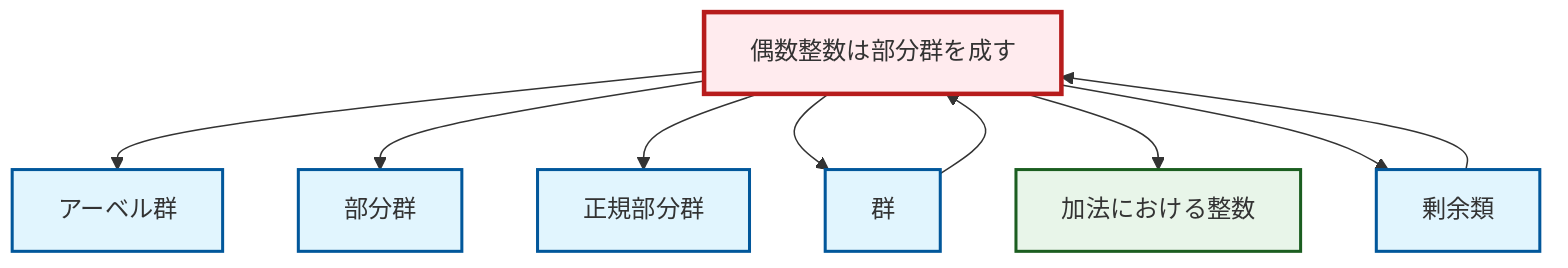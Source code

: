 graph TD
    classDef definition fill:#e1f5fe,stroke:#01579b,stroke-width:2px
    classDef theorem fill:#f3e5f5,stroke:#4a148c,stroke-width:2px
    classDef axiom fill:#fff3e0,stroke:#e65100,stroke-width:2px
    classDef example fill:#e8f5e9,stroke:#1b5e20,stroke-width:2px
    classDef current fill:#ffebee,stroke:#b71c1c,stroke-width:3px
    ex-even-integers-subgroup["偶数整数は部分群を成す"]:::example
    def-abelian-group["アーベル群"]:::definition
    def-normal-subgroup["正規部分群"]:::definition
    def-subgroup["部分群"]:::definition
    ex-integers-addition["加法における整数"]:::example
    def-group["群"]:::definition
    def-coset["剰余類"]:::definition
    ex-even-integers-subgroup --> def-abelian-group
    ex-even-integers-subgroup --> def-subgroup
    ex-even-integers-subgroup --> def-normal-subgroup
    ex-even-integers-subgroup --> def-group
    ex-even-integers-subgroup --> ex-integers-addition
    def-group --> ex-even-integers-subgroup
    def-coset --> ex-even-integers-subgroup
    ex-even-integers-subgroup --> def-coset
    class ex-even-integers-subgroup current
